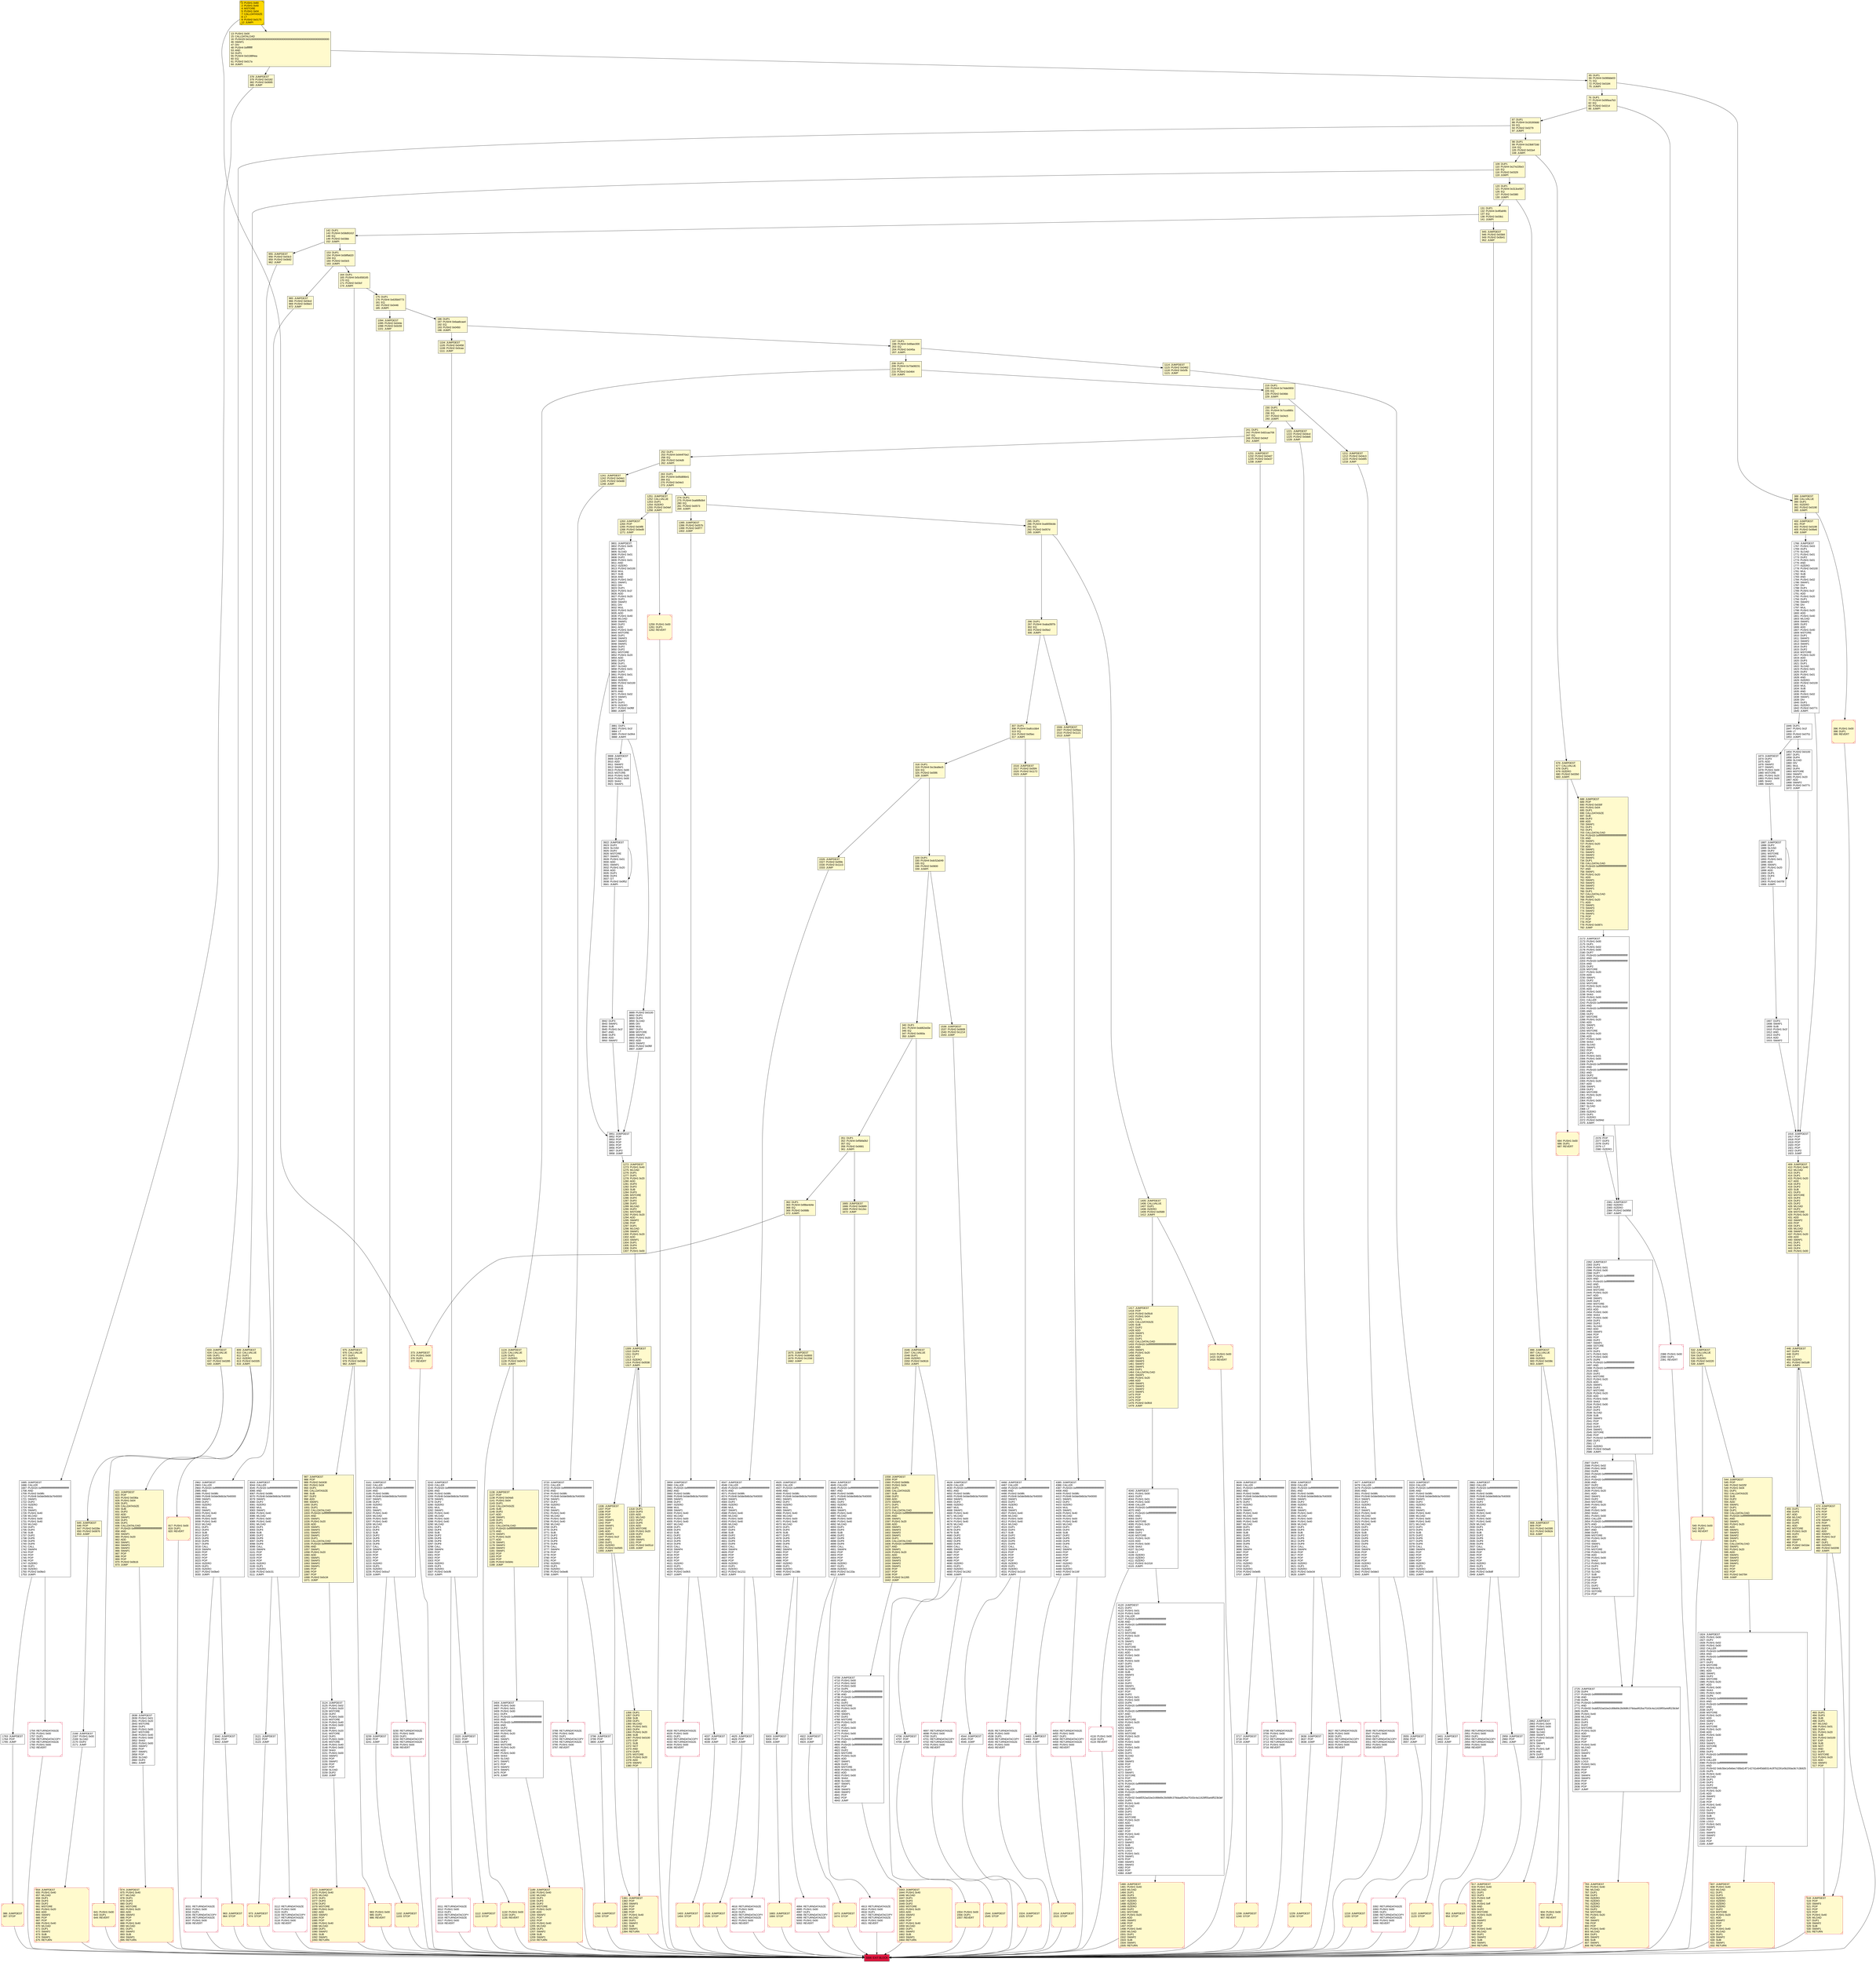 digraph G {
bgcolor=transparent rankdir=UD;
node [shape=box style=filled color=black fillcolor=white fontname=arial fontcolor=black];
2725 [label="2725: JUMPDEST\l2726: DUP4\l2727: PUSH20 0xffffffffffffffffffffffffffffffffffffffff\l2748: AND\l2749: DUP6\l2750: PUSH20 0xffffffffffffffffffffffffffffffffffffffff\l2771: AND\l2772: PUSH32 0xddf252ad1be2c89b69c2b068fc378daa952ba7f163c4a11628f55a4df523b3ef\l2805: DUP6\l2806: PUSH1 0x40\l2808: MLOAD\l2809: DUP1\l2810: DUP3\l2811: DUP2\l2812: MSTORE\l2813: PUSH1 0x20\l2815: ADD\l2816: SWAP2\l2817: POP\l2818: POP\l2819: PUSH1 0x40\l2821: MLOAD\l2822: DUP1\l2823: SWAP2\l2824: SUB\l2825: SWAP1\l2826: LOG3\l2827: PUSH1 0x01\l2829: SWAP2\l2830: POP\l2831: POP\l2832: SWAP4\l2833: SWAP3\l2834: POP\l2835: POP\l2836: POP\l2837: JUMP\l" ];
1318 [label="1318: DUP1\l1319: DUP3\l1320: ADD\l1321: MLOAD\l1322: DUP2\l1323: DUP5\l1324: ADD\l1325: MSTORE\l1326: PUSH1 0x20\l1328: DUP2\l1329: ADD\l1330: SWAP1\l1331: POP\l1332: PUSH2 0x051d\l1335: JUMP\l" fillcolor=lemonchiffon ];
975 [label="975: JUMPDEST\l976: CALLVALUE\l977: DUP1\l978: ISZERO\l979: PUSH2 0x03db\l982: JUMPI\l" fillcolor=lemonchiffon ];
3720 [label="3720: JUMPDEST\l3721: CALLER\l3722: PUSH20 0xffffffffffffffffffffffffffffffffffffffff\l3743: AND\l3744: PUSH2 0x08fc\l3747: PUSH8 0x0de0b6b3a7640000\l3756: SWAP1\l3757: DUP2\l3758: ISZERO\l3759: MUL\l3760: SWAP1\l3761: PUSH1 0x40\l3763: MLOAD\l3764: PUSH1 0x00\l3766: PUSH1 0x40\l3768: MLOAD\l3769: DUP1\l3770: DUP4\l3771: SUB\l3772: DUP2\l3773: DUP6\l3774: DUP9\l3775: DUP9\l3776: CALL\l3777: SWAP4\l3778: POP\l3779: POP\l3780: POP\l3781: POP\l3782: ISZERO\l3783: DUP1\l3784: ISZERO\l3785: PUSH2 0x0ed6\l3788: JUMPI\l" ];
76 [label="76: DUP1\l77: PUSH4 0x095ea7b3\l82: EQ\l83: PUSH2 0x0214\l86: JUMPI\l" fillcolor=lemonchiffon ];
2381 [label="2381: JUMPDEST\l2382: ISZERO\l2383: ISZERO\l2384: PUSH2 0x0958\l2387: JUMPI\l" ];
1846 [label="1846: DUP1\l1847: PUSH1 0x1f\l1849: LT\l1850: PUSH2 0x0751\l1853: JUMPI\l" ];
4616 [label="4616: RETURNDATASIZE\l4617: PUSH1 0x00\l4619: DUP1\l4620: RETURNDATACOPY\l4621: RETURNDATASIZE\l4622: PUSH1 0x00\l4624: REVERT\l" shape=Msquare color=crimson ];
1251 [label="1251: JUMPDEST\l1252: CALLVALUE\l1253: DUP1\l1254: ISZERO\l1255: PUSH2 0x04ef\l1258: JUMPI\l" fillcolor=lemonchiffon ];
386 [label="386: JUMPDEST\l387: STOP\l" fillcolor=lemonchiffon shape=Msquare color=crimson ];
3889 [label="3889: PUSH2 0x0100\l3892: DUP1\l3893: DUP4\l3894: SLOAD\l3895: DIV\l3896: MUL\l3897: DUP4\l3898: MSTORE\l3899: SWAP2\l3900: PUSH1 0x20\l3902: ADD\l3903: SWAP2\l3904: PUSH2 0x0f6f\l3907: JUMP\l" ];
4922 [label="4922: JUMPDEST\l4923: POP\l4924: JUMP\l" ];
3161 [label="3161: JUMPDEST\l3162: CALLER\l3163: PUSH20 0xffffffffffffffffffffffffffffffffffffffff\l3184: AND\l3185: PUSH2 0x08fc\l3188: PUSH8 0x0de0b6b3a7640000\l3197: SWAP1\l3198: DUP2\l3199: ISZERO\l3200: MUL\l3201: SWAP1\l3202: PUSH1 0x40\l3204: MLOAD\l3205: PUSH1 0x00\l3207: PUSH1 0x40\l3209: MLOAD\l3210: DUP1\l3211: DUP4\l3212: SUB\l3213: DUP2\l3214: DUP6\l3215: DUP9\l3216: DUP9\l3217: CALL\l3218: SWAP4\l3219: POP\l3220: POP\l3221: POP\l3222: POP\l3223: ISZERO\l3224: DUP1\l3225: ISZERO\l3226: PUSH2 0x0ca7\l3229: JUMPI\l" ];
917 [label="917: JUMPDEST\l918: PUSH1 0x40\l920: MLOAD\l921: DUP1\l922: DUP3\l923: PUSH1 0xff\l925: AND\l926: PUSH1 0xff\l928: AND\l929: DUP2\l930: MSTORE\l931: PUSH1 0x20\l933: ADD\l934: SWAP2\l935: POP\l936: POP\l937: PUSH1 0x40\l939: MLOAD\l940: DUP1\l941: SWAP2\l942: SUB\l943: SWAP1\l944: RETURN\l" fillcolor=lemonchiffon shape=Msquare color=crimson ];
285 [label="285: DUP1\l286: PUSH4 0xa9059cbb\l291: EQ\l292: PUSH2 0x057d\l295: JUMPI\l" fillcolor=lemonchiffon ];
1413 [label="1413: PUSH1 0x00\l1415: DUP1\l1416: REVERT\l" fillcolor=lemonchiffon shape=Msquare color=crimson ];
904 [label="904: PUSH1 0x00\l906: DUP1\l907: REVERT\l" fillcolor=lemonchiffon shape=Msquare color=crimson ];
1665 [label="1665: JUMPDEST\l1666: PUSH2 0x0689\l1669: PUSH2 0x12ec\l1672: JUMP\l" fillcolor=lemonchiffon ];
396 [label="396: PUSH1 0x00\l398: DUP1\l399: REVERT\l" fillcolor=lemonchiffon shape=Msquare color=crimson ];
953 [label="953: JUMPDEST\l954: STOP\l" fillcolor=lemonchiffon shape=Msquare color=crimson ];
1685 [label="1685: JUMPDEST\l1686: CALLER\l1687: PUSH20 0xffffffffffffffffffffffffffffffffffffffff\l1708: AND\l1709: PUSH2 0x08fc\l1712: PUSH8 0x0de0b6b3a7640000\l1721: SWAP1\l1722: DUP2\l1723: ISZERO\l1724: MUL\l1725: SWAP1\l1726: PUSH1 0x40\l1728: MLOAD\l1729: PUSH1 0x00\l1731: PUSH1 0x40\l1733: MLOAD\l1734: DUP1\l1735: DUP4\l1736: SUB\l1737: DUP2\l1738: DUP6\l1739: DUP9\l1740: DUP9\l1741: CALL\l1742: SWAP4\l1743: POP\l1744: POP\l1745: POP\l1746: POP\l1747: ISZERO\l1748: DUP1\l1749: ISZERO\l1750: PUSH2 0x06e3\l1753: JUMPI\l" ];
3627 [label="3627: RETURNDATASIZE\l3628: PUSH1 0x00\l3630: DUP1\l3631: RETURNDATACOPY\l3632: RETURNDATASIZE\l3633: PUSH1 0x00\l3635: REVERT\l" shape=Msquare color=crimson ];
142 [label="142: DUP1\l143: PUSH4 0x58d9161f\l148: EQ\l149: PUSH2 0x03bb\l152: JUMPI\l" fillcolor=lemonchiffon ];
783 [label="783: JUMPDEST\l784: PUSH1 0x40\l786: MLOAD\l787: DUP1\l788: DUP3\l789: ISZERO\l790: ISZERO\l791: ISZERO\l792: ISZERO\l793: DUP2\l794: MSTORE\l795: PUSH1 0x20\l797: ADD\l798: SWAP2\l799: POP\l800: POP\l801: PUSH1 0x40\l803: MLOAD\l804: DUP1\l805: SWAP2\l806: SUB\l807: SWAP1\l808: RETURN\l" fillcolor=lemonchiffon shape=Msquare color=crimson ];
3112 [label="3112: RETURNDATASIZE\l3113: PUSH1 0x00\l3115: DUP1\l3116: RETURNDATACOPY\l3117: RETURNDATASIZE\l3118: PUSH1 0x00\l3120: REVERT\l" shape=Msquare color=crimson ];
274 [label="274: DUP1\l275: PUSH4 0xa66fb0b4\l280: EQ\l281: PUSH2 0x0573\l284: JUMPI\l" fillcolor=lemonchiffon ];
4040 [label="4040: JUMPDEST\l4041: PUSH1 0x00\l4043: DUP2\l4044: PUSH1 0x01\l4046: PUSH1 0x00\l4048: CALLER\l4049: PUSH20 0xffffffffffffffffffffffffffffffffffffffff\l4070: AND\l4071: PUSH20 0xffffffffffffffffffffffffffffffffffffffff\l4092: AND\l4093: DUP2\l4094: MSTORE\l4095: PUSH1 0x20\l4097: ADD\l4098: SWAP1\l4099: DUP2\l4100: MSTORE\l4101: PUSH1 0x20\l4103: ADD\l4104: PUSH1 0x00\l4106: SHA3\l4107: SLOAD\l4108: LT\l4109: ISZERO\l4110: ISZERO\l4111: ISZERO\l4112: PUSH2 0x1018\l4115: JUMPI\l" ];
1136 [label="1136: JUMPDEST\l1137: POP\l1138: PUSH2 0x04a5\l1141: PUSH1 0x04\l1143: DUP1\l1144: CALLDATASIZE\l1145: SUB\l1146: DUP2\l1147: ADD\l1148: SWAP1\l1149: DUP1\l1150: DUP1\l1151: CALLDATALOAD\l1152: PUSH20 0xffffffffffffffffffffffffffffffffffffffff\l1173: AND\l1174: SWAP1\l1175: PUSH1 0x20\l1177: ADD\l1178: SWAP1\l1179: SWAP3\l1180: SWAP2\l1181: SWAP1\l1182: POP\l1183: POP\l1184: POP\l1185: PUSH2 0x0d4c\l1188: JUMP\l" fillcolor=lemonchiffon ];
4697 [label="4697: RETURNDATASIZE\l4698: PUSH1 0x00\l4700: DUP1\l4701: RETURNDATACOPY\l4702: RETURNDATASIZE\l4703: PUSH1 0x00\l4705: REVERT\l" shape=Msquare color=crimson ];
131 [label="131: DUP1\l132: PUSH4 0x4f0af4fc\l137: EQ\l138: PUSH2 0x03b1\l141: JUMPI\l" fillcolor=lemonchiffon ];
1356 [label="1356: DUP1\l1357: DUP3\l1358: SUB\l1359: DUP1\l1360: MLOAD\l1361: PUSH1 0x01\l1363: DUP4\l1364: PUSH1 0x20\l1366: SUB\l1367: PUSH2 0x0100\l1370: EXP\l1371: SUB\l1372: NOT\l1373: AND\l1374: DUP2\l1375: MSTORE\l1376: PUSH1 0x20\l1378: ADD\l1379: SWAP2\l1380: POP\l" fillcolor=lemonchiffon ];
1272 [label="1272: JUMPDEST\l1273: PUSH1 0x40\l1275: MLOAD\l1276: DUP1\l1277: DUP1\l1278: PUSH1 0x20\l1280: ADD\l1281: DUP3\l1282: DUP2\l1283: SUB\l1284: DUP3\l1285: MSTORE\l1286: DUP4\l1287: DUP2\l1288: DUP2\l1289: MLOAD\l1290: DUP2\l1291: MSTORE\l1292: PUSH1 0x20\l1294: ADD\l1295: SWAP2\l1296: POP\l1297: DUP1\l1298: MLOAD\l1299: SWAP1\l1300: PUSH1 0x20\l1302: ADD\l1303: SWAP1\l1304: DUP1\l1305: DUP4\l1306: DUP4\l1307: PUSH1 0x00\l" fillcolor=lemonchiffon ];
4463 [label="4463: JUMPDEST\l4464: POP\l4465: JUMP\l" ];
1873 [label="1873: JUMPDEST\l1874: DUP3\l1875: ADD\l1876: SWAP2\l1877: SWAP1\l1878: PUSH1 0x00\l1880: MSTORE\l1881: PUSH1 0x20\l1883: PUSH1 0x00\l1885: SHA3\l1886: SWAP1\l" ];
4466 [label="4466: JUMPDEST\l4467: CALLER\l4468: PUSH20 0xffffffffffffffffffffffffffffffffffffffff\l4489: AND\l4490: PUSH2 0x08fc\l4493: PUSH8 0x0de0b6b3a7640000\l4502: SWAP1\l4503: DUP2\l4504: ISZERO\l4505: MUL\l4506: SWAP1\l4507: PUSH1 0x40\l4509: MLOAD\l4510: PUSH1 0x00\l4512: PUSH1 0x40\l4514: MLOAD\l4515: DUP1\l4516: DUP4\l4517: SUB\l4518: DUP2\l4519: DUP6\l4520: DUP9\l4521: DUP9\l4522: CALL\l4523: SWAP4\l4524: POP\l4525: POP\l4526: POP\l4527: POP\l4528: ISZERO\l4529: DUP1\l4530: ISZERO\l4531: PUSH2 0x11c0\l4534: JUMPI\l" ];
1675 [label="1675: JUMPDEST\l1676: PUSH2 0x0693\l1679: PUSH2 0x133d\l1682: JUMP\l" fillcolor=lemonchiffon ];
3323 [label="3323: JUMPDEST\l3324: CALLER\l3325: PUSH20 0xffffffffffffffffffffffffffffffffffffffff\l3346: AND\l3347: PUSH2 0x08fc\l3350: PUSH8 0x0de0b6b3a7640000\l3359: SWAP1\l3360: DUP2\l3361: ISZERO\l3362: MUL\l3363: SWAP1\l3364: PUSH1 0x40\l3366: MLOAD\l3367: PUSH1 0x00\l3369: PUSH1 0x40\l3371: MLOAD\l3372: DUP1\l3373: DUP4\l3374: SUB\l3375: DUP2\l3376: DUP6\l3377: DUP9\l3378: DUP9\l3379: CALL\l3380: SWAP4\l3381: POP\l3382: POP\l3383: POP\l3384: POP\l3385: ISZERO\l3386: DUP1\l3387: ISZERO\l3388: PUSH2 0x0d49\l3391: JUMPI\l" ];
963 [label="963: JUMPDEST\l964: STOP\l" fillcolor=lemonchiffon shape=Msquare color=crimson ];
1766 [label="1766: JUMPDEST\l1767: PUSH1 0x03\l1769: DUP1\l1770: SLOAD\l1771: PUSH1 0x01\l1773: DUP2\l1774: PUSH1 0x01\l1776: AND\l1777: ISZERO\l1778: PUSH2 0x0100\l1781: MUL\l1782: SUB\l1783: AND\l1784: PUSH1 0x02\l1786: SWAP1\l1787: DIV\l1788: DUP1\l1789: PUSH1 0x1f\l1791: ADD\l1792: PUSH1 0x20\l1794: DUP1\l1795: SWAP2\l1796: DIV\l1797: MUL\l1798: PUSH1 0x20\l1800: ADD\l1801: PUSH1 0x40\l1803: MLOAD\l1804: SWAP1\l1805: DUP2\l1806: ADD\l1807: PUSH1 0x40\l1809: MSTORE\l1810: DUP1\l1811: SWAP3\l1812: SWAP2\l1813: SWAP1\l1814: DUP2\l1815: DUP2\l1816: MSTORE\l1817: PUSH1 0x20\l1819: ADD\l1820: DUP3\l1821: DUP1\l1822: SLOAD\l1823: PUSH1 0x01\l1825: DUP2\l1826: PUSH1 0x01\l1828: AND\l1829: ISZERO\l1830: PUSH2 0x0100\l1833: MUL\l1834: SUB\l1835: AND\l1836: PUSH1 0x02\l1838: SWAP1\l1839: DIV\l1840: DUP1\l1841: ISZERO\l1842: PUSH2 0x077c\l1845: JUMPI\l" ];
973 [label="973: JUMPDEST\l974: STOP\l" fillcolor=lemonchiffon shape=Msquare color=crimson ];
329 [label="329: DUP1\l330: PUSH4 0xdc52a049\l335: EQ\l336: PUSH2 0x0600\l339: JUMPI\l" fillcolor=lemonchiffon ];
3908 [label="3908: JUMPDEST\l3909: DUP3\l3910: ADD\l3911: SWAP2\l3912: SWAP1\l3913: PUSH1 0x00\l3915: MSTORE\l3916: PUSH1 0x20\l3918: PUSH1 0x00\l3920: SHA3\l3921: SWAP1\l" ];
1309 [label="1309: JUMPDEST\l1310: DUP4\l1311: DUP2\l1312: LT\l1313: ISZERO\l1314: PUSH2 0x0538\l1317: JUMPI\l" fillcolor=lemonchiffon ];
1524 [label="1524: JUMPDEST\l1525: STOP\l" fillcolor=lemonchiffon shape=Msquare color=crimson ];
120 [label="120: DUP1\l121: PUSH4 0x313ce567\l126: EQ\l127: PUSH2 0x0380\l130: JUMPI\l" fillcolor=lemonchiffon ];
1546 [label="1546: JUMPDEST\l1547: CALLVALUE\l1548: DUP1\l1549: ISZERO\l1550: PUSH2 0x0616\l1553: JUMPI\l" fillcolor=lemonchiffon ];
3708 [label="3708: RETURNDATASIZE\l3709: PUSH1 0x00\l3711: DUP1\l3712: RETURNDATACOPY\l3713: RETURNDATASIZE\l3714: PUSH1 0x00\l3716: REVERT\l" shape=Msquare color=crimson ];
4120 [label="4120: JUMPDEST\l4121: DUP2\l4122: PUSH1 0x01\l4124: PUSH1 0x00\l4126: CALLER\l4127: PUSH20 0xffffffffffffffffffffffffffffffffffffffff\l4148: AND\l4149: PUSH20 0xffffffffffffffffffffffffffffffffffffffff\l4170: AND\l4171: DUP2\l4172: MSTORE\l4173: PUSH1 0x20\l4175: ADD\l4176: SWAP1\l4177: DUP2\l4178: MSTORE\l4179: PUSH1 0x20\l4181: ADD\l4182: PUSH1 0x00\l4184: SHA3\l4185: PUSH1 0x00\l4187: DUP3\l4188: DUP3\l4189: SLOAD\l4190: SUB\l4191: SWAP3\l4192: POP\l4193: POP\l4194: DUP2\l4195: SWAP1\l4196: SSTORE\l4197: POP\l4198: DUP2\l4199: PUSH1 0x01\l4201: PUSH1 0x00\l4203: DUP6\l4204: PUSH20 0xffffffffffffffffffffffffffffffffffffffff\l4225: AND\l4226: PUSH20 0xffffffffffffffffffffffffffffffffffffffff\l4247: AND\l4248: DUP2\l4249: MSTORE\l4250: PUSH1 0x20\l4252: ADD\l4253: SWAP1\l4254: DUP2\l4255: MSTORE\l4256: PUSH1 0x20\l4258: ADD\l4259: PUSH1 0x00\l4261: SHA3\l4262: PUSH1 0x00\l4264: DUP3\l4265: DUP3\l4266: SLOAD\l4267: ADD\l4268: SWAP3\l4269: POP\l4270: POP\l4271: DUP2\l4272: SWAP1\l4273: SSTORE\l4274: POP\l4275: DUP3\l4276: PUSH20 0xffffffffffffffffffffffffffffffffffffffff\l4297: AND\l4298: CALLER\l4299: PUSH20 0xffffffffffffffffffffffffffffffffffffffff\l4320: AND\l4321: PUSH32 0xddf252ad1be2c89b69c2b068fc378daa952ba7f163c4a11628f55a4df523b3ef\l4354: DUP5\l4355: PUSH1 0x40\l4357: MLOAD\l4358: DUP1\l4359: DUP3\l4360: DUP2\l4361: MSTORE\l4362: PUSH1 0x20\l4364: ADD\l4365: SWAP2\l4366: POP\l4367: POP\l4368: PUSH1 0x40\l4370: MLOAD\l4371: DUP1\l4372: SWAP2\l4373: SUB\l4374: SWAP1\l4375: LOG3\l4376: PUSH1 0x01\l4378: SWAP1\l4379: POP\l4380: SWAP3\l4381: SWAP2\l4382: POP\l4383: POP\l4384: JUMP\l" ];
1534 [label="1534: JUMPDEST\l1535: STOP\l" fillcolor=lemonchiffon shape=Msquare color=crimson ];
3401 [label="3401: JUMPDEST\l3402: POP\l3403: JUMP\l" ];
2172 [label="2172: JUMPDEST\l2173: PUSH1 0x00\l2175: DUP1\l2176: PUSH1 0x02\l2178: PUSH1 0x00\l2180: DUP7\l2181: PUSH20 0xffffffffffffffffffffffffffffffffffffffff\l2202: AND\l2203: PUSH20 0xffffffffffffffffffffffffffffffffffffffff\l2224: AND\l2225: DUP2\l2226: MSTORE\l2227: PUSH1 0x20\l2229: ADD\l2230: SWAP1\l2231: DUP2\l2232: MSTORE\l2233: PUSH1 0x20\l2235: ADD\l2236: PUSH1 0x00\l2238: SHA3\l2239: PUSH1 0x00\l2241: CALLER\l2242: PUSH20 0xffffffffffffffffffffffffffffffffffffffff\l2263: AND\l2264: PUSH20 0xffffffffffffffffffffffffffffffffffffffff\l2285: AND\l2286: DUP2\l2287: MSTORE\l2288: PUSH1 0x20\l2290: ADD\l2291: SWAP1\l2292: DUP2\l2293: MSTORE\l2294: PUSH1 0x20\l2296: ADD\l2297: PUSH1 0x00\l2299: SHA3\l2300: SLOAD\l2301: SWAP1\l2302: POP\l2303: DUP3\l2304: PUSH1 0x01\l2306: PUSH1 0x00\l2308: DUP8\l2309: PUSH20 0xffffffffffffffffffffffffffffffffffffffff\l2330: AND\l2331: PUSH20 0xffffffffffffffffffffffffffffffffffffffff\l2352: AND\l2353: DUP2\l2354: MSTORE\l2355: PUSH1 0x20\l2357: ADD\l2358: SWAP1\l2359: DUP2\l2360: MSTORE\l2361: PUSH1 0x20\l2363: ADD\l2364: PUSH1 0x00\l2366: SHA3\l2367: SLOAD\l2368: LT\l2369: ISZERO\l2370: DUP1\l2371: ISZERO\l2372: PUSH2 0x094d\l2375: JUMPI\l" ];
983 [label="983: PUSH1 0x00\l985: DUP1\l986: REVERT\l" fillcolor=lemonchiffon shape=Msquare color=crimson ];
1514 [label="1514: JUMPDEST\l1515: STOP\l" fillcolor=lemonchiffon shape=Msquare color=crimson ];
3230 [label="3230: RETURNDATASIZE\l3231: PUSH1 0x00\l3233: DUP1\l3234: RETURNDATACOPY\l3235: RETURNDATASIZE\l3236: PUSH1 0x00\l3238: REVERT\l" shape=Msquare color=crimson ];
65 [label="65: DUP1\l66: PUSH4 0x06fdde03\l71: EQ\l72: PUSH2 0x0184\l75: JUMPI\l" fillcolor=lemonchiffon ];
817 [label="817: PUSH1 0x00\l819: DUP1\l820: REVERT\l" fillcolor=lemonchiffon shape=Msquare color=crimson ];
1104 [label="1104: JUMPDEST\l1105: PUSH2 0x0458\l1108: PUSH2 0x0caa\l1111: JUMP\l" fillcolor=lemonchiffon ];
241 [label="241: DUP1\l242: PUSH4 0x82caa706\l247: EQ\l248: PUSH2 0x04cf\l251: JUMPI\l" fillcolor=lemonchiffon ];
945 [label="945: JUMPDEST\l946: PUSH2 0x03b9\l949: PUSH2 0x0b41\l952: JUMP\l" fillcolor=lemonchiffon ];
3043 [label="3043: JUMPDEST\l3044: CALLER\l3045: PUSH20 0xffffffffffffffffffffffffffffffffffffffff\l3066: AND\l3067: PUSH2 0x08fc\l3070: PUSH8 0x0de0b6b3a7640000\l3079: SWAP1\l3080: DUP2\l3081: ISZERO\l3082: MUL\l3083: SWAP1\l3084: PUSH1 0x40\l3086: MLOAD\l3087: PUSH1 0x00\l3089: PUSH1 0x40\l3091: MLOAD\l3092: DUP1\l3093: DUP4\l3094: SUB\l3095: DUP2\l3096: DUP6\l3097: DUP9\l3098: DUP9\l3099: CALL\l3100: SWAP4\l3101: POP\l3102: POP\l3103: POP\l3104: POP\l3105: ISZERO\l3106: DUP1\l3107: ISZERO\l3108: PUSH2 0x0c31\l3111: JUMPI\l" ];
2959 [label="2959: JUMPDEST\l2960: POP\l2961: JUMP\l" ];
3404 [label="3404: JUMPDEST\l3405: PUSH1 0x00\l3407: PUSH1 0x01\l3409: PUSH1 0x00\l3411: DUP4\l3412: PUSH20 0xffffffffffffffffffffffffffffffffffffffff\l3433: AND\l3434: PUSH20 0xffffffffffffffffffffffffffffffffffffffff\l3455: AND\l3456: DUP2\l3457: MSTORE\l3458: PUSH1 0x20\l3460: ADD\l3461: SWAP1\l3462: DUP2\l3463: MSTORE\l3464: PUSH1 0x20\l3466: ADD\l3467: PUSH1 0x00\l3469: SHA3\l3470: SLOAD\l3471: SWAP1\l3472: POP\l3473: SWAP2\l3474: SWAP1\l3475: POP\l3476: JUMP\l" ];
5003 [label="5003: JUMPDEST\l5004: POP\l5005: JUMP\l" ];
3639 [label="3639: JUMPDEST\l3640: CALLER\l3641: PUSH20 0xffffffffffffffffffffffffffffffffffffffff\l3662: AND\l3663: PUSH2 0x08fc\l3666: PUSH8 0x0de0b6b3a7640000\l3675: SWAP1\l3676: DUP2\l3677: ISZERO\l3678: MUL\l3679: SWAP1\l3680: PUSH1 0x40\l3682: MLOAD\l3683: PUSH1 0x00\l3685: PUSH1 0x40\l3687: MLOAD\l3688: DUP1\l3689: DUP4\l3690: SUB\l3691: DUP2\l3692: DUP6\l3693: DUP9\l3694: DUP9\l3695: CALL\l3696: SWAP4\l3697: POP\l3698: POP\l3699: POP\l3700: POP\l3701: ISZERO\l3702: DUP1\l3703: ISZERO\l3704: PUSH2 0x0e85\l3707: JUMPI\l" ];
955 [label="955: JUMPDEST\l956: PUSH2 0x03c3\l959: PUSH2 0x0b92\l962: JUMP\l" fillcolor=lemonchiffon ];
186 [label="186: DUP1\l187: PUSH4 0x6aa6caa4\l192: EQ\l193: PUSH2 0x0450\l196: JUMPI\l" fillcolor=lemonchiffon ];
197 [label="197: DUP1\l198: PUSH4 0x6faec000\l203: EQ\l204: PUSH2 0x045a\l207: JUMPI\l" fillcolor=lemonchiffon ];
4844 [label="4844: JUMPDEST\l4845: CALLER\l4846: PUSH20 0xffffffffffffffffffffffffffffffffffffffff\l4867: AND\l4868: PUSH2 0x08fc\l4871: PUSH8 0x0de0b6b3a7640000\l4880: SWAP1\l4881: DUP2\l4882: ISZERO\l4883: MUL\l4884: SWAP1\l4885: PUSH1 0x40\l4887: MLOAD\l4888: PUSH1 0x00\l4890: PUSH1 0x40\l4892: MLOAD\l4893: DUP1\l4894: DUP4\l4895: SUB\l4896: DUP2\l4897: DUP6\l4898: DUP9\l4899: DUP9\l4900: CALL\l4901: SWAP4\l4902: POP\l4903: POP\l4904: POP\l4905: POP\l4906: ISZERO\l4907: DUP1\l4908: ISZERO\l4909: PUSH2 0x133a\l4912: JUMPI\l" ];
2881 [label="2881: JUMPDEST\l2882: CALLER\l2883: PUSH20 0xffffffffffffffffffffffffffffffffffffffff\l2904: AND\l2905: PUSH2 0x08fc\l2908: PUSH8 0x0de0b6b3a7640000\l2917: SWAP1\l2918: DUP2\l2919: ISZERO\l2920: MUL\l2921: SWAP1\l2922: PUSH1 0x40\l2924: MLOAD\l2925: PUSH1 0x00\l2927: PUSH1 0x40\l2929: MLOAD\l2930: DUP1\l2931: DUP4\l2932: SUB\l2933: DUP2\l2934: DUP6\l2935: DUP9\l2936: DUP9\l2937: CALL\l2938: SWAP4\l2939: POP\l2940: POP\l2941: POP\l2942: POP\l2943: ISZERO\l2944: DUP1\l2945: ISZERO\l2946: PUSH2 0x0b8f\l2949: JUMPI\l" ];
1754 [label="1754: RETURNDATASIZE\l1755: PUSH1 0x00\l1757: DUP1\l1758: RETURNDATACOPY\l1759: RETURNDATASIZE\l1760: PUSH1 0x00\l1762: REVERT\l" shape=Msquare color=crimson ];
351 [label="351: DUP1\l352: PUSH4 0xf5bfa0b2\l357: EQ\l358: PUSH2 0x0681\l361: JUMPI\l" fillcolor=lemonchiffon ];
1516 [label="1516: JUMPDEST\l1517: PUSH2 0x05f4\l1520: PUSH2 0x1172\l1523: JUMP\l" fillcolor=lemonchiffon ];
3555 [label="3555: JUMPDEST\l3556: POP\l3557: JUMP\l" ];
1124 [label="1124: JUMPDEST\l1125: CALLVALUE\l1126: DUP1\l1127: ISZERO\l1128: PUSH2 0x0470\l1131: JUMPI\l" fillcolor=lemonchiffon ];
3040 [label="3040: JUMPDEST\l3041: POP\l3042: JUMP\l" ];
1526 [label="1526: JUMPDEST\l1527: PUSH2 0x05fe\l1530: PUSH2 0x11c3\l1533: JUMP\l" fillcolor=lemonchiffon ];
896 [label="896: JUMPDEST\l897: CALLVALUE\l898: DUP1\l899: ISZERO\l900: PUSH2 0x038c\l903: JUMPI\l" fillcolor=lemonchiffon ];
4925 [label="4925: JUMPDEST\l4926: CALLER\l4927: PUSH20 0xffffffffffffffffffffffffffffffffffffffff\l4948: AND\l4949: PUSH2 0x08fc\l4952: PUSH8 0x0de0b6b3a7640000\l4961: SWAP1\l4962: DUP2\l4963: ISZERO\l4964: MUL\l4965: SWAP1\l4966: PUSH1 0x40\l4968: MLOAD\l4969: PUSH1 0x00\l4971: PUSH1 0x40\l4973: MLOAD\l4974: DUP1\l4975: DUP4\l4976: SUB\l4977: DUP2\l4978: DUP6\l4979: DUP9\l4980: DUP9\l4981: CALL\l4982: SWAP4\l4983: POP\l4984: POP\l4985: POP\l4986: POP\l4987: ISZERO\l4988: DUP1\l4989: ISZERO\l4990: PUSH2 0x138b\l4993: JUMPI\l" ];
633 [label="633: JUMPDEST\l634: CALLVALUE\l635: DUP1\l636: ISZERO\l637: PUSH2 0x0285\l640: JUMPI\l" fillcolor=lemonchiffon ];
3789 [label="3789: RETURNDATASIZE\l3790: PUSH1 0x00\l3792: DUP1\l3793: RETURNDATACOPY\l3794: RETURNDATASIZE\l3795: PUSH1 0x00\l3797: REVERT\l" shape=Msquare color=crimson ];
1395 [label="1395: JUMPDEST\l1396: PUSH2 0x057b\l1399: PUSH2 0x0f77\l1402: JUMP\l" fillcolor=lemonchiffon ];
874 [label="874: JUMPDEST\l875: PUSH1 0x40\l877: MLOAD\l878: DUP1\l879: DUP3\l880: DUP2\l881: MSTORE\l882: PUSH1 0x20\l884: ADD\l885: SWAP2\l886: POP\l887: POP\l888: PUSH1 0x40\l890: MLOAD\l891: DUP1\l892: SWAP2\l893: SUB\l894: SWAP1\l895: RETURN\l" fillcolor=lemonchiffon shape=Msquare color=crimson ];
109 [label="109: DUP1\l110: PUSH4 0x27e235e3\l115: EQ\l116: PUSH2 0x0329\l119: JUMPI\l" fillcolor=lemonchiffon ];
4037 [label="4037: JUMPDEST\l4038: POP\l4039: JUMP\l" ];
493 [label="493: DUP1\l494: DUP3\l495: SUB\l496: DUP1\l497: MLOAD\l498: PUSH1 0x01\l500: DUP4\l501: PUSH1 0x20\l503: SUB\l504: PUSH2 0x0100\l507: EXP\l508: SUB\l509: NOT\l510: AND\l511: DUP2\l512: MSTORE\l513: PUSH1 0x20\l515: ADD\l516: SWAP2\l517: POP\l" fillcolor=lemonchiffon ];
4544 [label="4544: JUMPDEST\l4545: POP\l4546: JUMP\l" ];
1403 [label="1403: JUMPDEST\l1404: STOP\l" fillcolor=lemonchiffon shape=Msquare color=crimson ];
473 [label="473: JUMPDEST\l474: POP\l475: POP\l476: POP\l477: POP\l478: SWAP1\l479: POP\l480: SWAP1\l481: DUP2\l482: ADD\l483: SWAP1\l484: PUSH1 0x1f\l486: AND\l487: DUP1\l488: ISZERO\l489: PUSH2 0x0206\l492: JUMPI\l" fillcolor=lemonchiffon ];
965 [label="965: JUMPDEST\l966: PUSH2 0x03cd\l969: PUSH2 0x0be3\l972: JUMP\l" fillcolor=lemonchiffon ];
1480 [label="1480: JUMPDEST\l1481: PUSH1 0x40\l1483: MLOAD\l1484: DUP1\l1485: DUP3\l1486: ISZERO\l1487: ISZERO\l1488: ISZERO\l1489: ISZERO\l1490: DUP2\l1491: MSTORE\l1492: PUSH1 0x20\l1494: ADD\l1495: SWAP2\l1496: POP\l1497: POP\l1498: PUSH1 0x40\l1500: MLOAD\l1501: DUP1\l1502: SWAP2\l1503: SUB\l1504: SWAP1\l1505: RETURN\l" fillcolor=lemonchiffon shape=Msquare color=crimson ];
3311 [label="3311: RETURNDATASIZE\l3312: PUSH1 0x00\l3314: DUP1\l3315: RETURNDATACOPY\l3316: RETURNDATASIZE\l3317: PUSH1 0x00\l3319: REVERT\l" shape=Msquare color=crimson ];
2388 [label="2388: PUSH1 0x00\l2390: DUP1\l2391: REVERT\l" shape=Msquare color=crimson ];
3124 [label="3124: JUMPDEST\l3125: PUSH1 0x02\l3127: PUSH1 0x20\l3129: MSTORE\l3130: DUP2\l3131: PUSH1 0x00\l3133: MSTORE\l3134: PUSH1 0x40\l3136: PUSH1 0x00\l3138: SHA3\l3139: PUSH1 0x20\l3141: MSTORE\l3142: DUP1\l3143: PUSH1 0x00\l3145: MSTORE\l3146: PUSH1 0x40\l3148: PUSH1 0x00\l3150: SHA3\l3151: PUSH1 0x00\l3153: SWAP2\l3154: POP\l3155: SWAP2\l3156: POP\l3157: POP\l3158: SLOAD\l3159: DUP2\l3160: JUMP\l" ];
1381 [label="1381: JUMPDEST\l1382: POP\l1383: SWAP3\l1384: POP\l1385: POP\l1386: POP\l1387: PUSH1 0x40\l1389: MLOAD\l1390: DUP1\l1391: SWAP2\l1392: SUB\l1393: SWAP1\l1394: RETURN\l" fillcolor=lemonchiffon shape=Msquare color=crimson ];
3558 [label="3558: JUMPDEST\l3559: CALLER\l3560: PUSH20 0xffffffffffffffffffffffffffffffffffffffff\l3581: AND\l3582: PUSH2 0x08fc\l3585: PUSH8 0x0de0b6b3a7640000\l3594: SWAP1\l3595: DUP2\l3596: ISZERO\l3597: MUL\l3598: SWAP1\l3599: PUSH1 0x40\l3601: MLOAD\l3602: PUSH1 0x00\l3604: PUSH1 0x40\l3606: MLOAD\l3607: DUP1\l3608: DUP4\l3609: SUB\l3610: DUP2\l3611: DUP6\l3612: DUP9\l3613: DUP9\l3614: CALL\l3615: SWAP4\l3616: POP\l3617: POP\l3618: POP\l3619: POP\l3620: ISZERO\l3621: DUP1\l3622: ISZERO\l3623: PUSH2 0x0e34\l3626: JUMPI\l" ];
1114 [label="1114: JUMPDEST\l1115: PUSH2 0x0462\l1118: PUSH2 0x0cfb\l1121: JUMP\l" fillcolor=lemonchiffon ];
2587 [label="2587: DUP3\l2588: PUSH1 0x02\l2590: PUSH1 0x00\l2592: DUP8\l2593: PUSH20 0xffffffffffffffffffffffffffffffffffffffff\l2614: AND\l2615: PUSH20 0xffffffffffffffffffffffffffffffffffffffff\l2636: AND\l2637: DUP2\l2638: MSTORE\l2639: PUSH1 0x20\l2641: ADD\l2642: SWAP1\l2643: DUP2\l2644: MSTORE\l2645: PUSH1 0x20\l2647: ADD\l2648: PUSH1 0x00\l2650: SHA3\l2651: PUSH1 0x00\l2653: CALLER\l2654: PUSH20 0xffffffffffffffffffffffffffffffffffffffff\l2675: AND\l2676: PUSH20 0xffffffffffffffffffffffffffffffffffffffff\l2697: AND\l2698: DUP2\l2699: MSTORE\l2700: PUSH1 0x20\l2702: ADD\l2703: SWAP1\l2704: DUP2\l2705: MSTORE\l2706: PUSH1 0x20\l2708: ADD\l2709: PUSH1 0x00\l2711: SHA3\l2712: PUSH1 0x00\l2714: DUP3\l2715: DUP3\l2716: SLOAD\l2717: SUB\l2718: SWAP3\l2719: POP\l2720: POP\l2721: DUP2\l2722: SWAP1\l2723: SSTORE\l2724: POP\l" ];
0 [label="0: PUSH1 0x80\l2: PUSH1 0x40\l4: MSTORE\l5: PUSH1 0x04\l7: CALLDATASIZE\l8: LT\l9: PUSH2 0x0175\l12: JUMPI\l" fillcolor=lemonchiffon shape=Msquare fillcolor=gold ];
1683 [label="1683: JUMPDEST\l1684: STOP\l" fillcolor=lemonchiffon shape=Msquare color=crimson ];
3881 [label="3881: DUP1\l3882: PUSH1 0x1f\l3884: LT\l3885: PUSH2 0x0f44\l3888: JUMPI\l" ];
688 [label="688: JUMPDEST\l689: POP\l690: PUSH2 0x030f\l693: PUSH1 0x04\l695: DUP1\l696: CALLDATASIZE\l697: SUB\l698: DUP2\l699: ADD\l700: SWAP1\l701: DUP1\l702: DUP1\l703: CALLDATALOAD\l704: PUSH20 0xffffffffffffffffffffffffffffffffffffffff\l725: AND\l726: SWAP1\l727: PUSH1 0x20\l729: ADD\l730: SWAP1\l731: SWAP3\l732: SWAP2\l733: SWAP1\l734: DUP1\l735: CALLDATALOAD\l736: PUSH20 0xffffffffffffffffffffffffffffffffffffffff\l757: AND\l758: SWAP1\l759: PUSH1 0x20\l761: ADD\l762: SWAP1\l763: SWAP3\l764: SWAP2\l765: SWAP1\l766: DUP1\l767: CALLDATALOAD\l768: SWAP1\l769: PUSH1 0x20\l771: ADD\l772: SWAP1\l773: SWAP3\l774: SWAP2\l775: SWAP1\l776: POP\l777: POP\l778: POP\l779: PUSH2 0x087c\l782: JUMP\l" fillcolor=lemonchiffon ];
13 [label="13: PUSH1 0x00\l15: CALLDATALOAD\l16: PUSH29 0x0100000000000000000000000000000000000000000000000000000000\l46: SWAP1\l47: DIV\l48: PUSH4 0xffffffff\l53: AND\l54: DUP1\l55: PUSH4 0x0198f4ea\l60: EQ\l61: PUSH2 0x017a\l64: JUMPI\l" fillcolor=lemonchiffon ];
684 [label="684: PUSH1 0x00\l686: DUP1\l687: REVERT\l" fillcolor=lemonchiffon shape=Msquare color=crimson ];
1506 [label="1506: JUMPDEST\l1507: PUSH2 0x05ea\l1510: PUSH2 0x1121\l1513: JUMP\l" fillcolor=lemonchiffon ];
3636 [label="3636: JUMPDEST\l3637: POP\l3638: JUMP\l" ];
296 [label="296: DUP1\l297: PUSH4 0xaba35f7b\l302: EQ\l303: PUSH2 0x05e2\l306: JUMPI\l" fillcolor=lemonchiffon ];
455 [label="455: DUP1\l456: DUP3\l457: ADD\l458: MLOAD\l459: DUP2\l460: DUP5\l461: ADD\l462: MSTORE\l463: PUSH1 0x20\l465: DUP2\l466: ADD\l467: SWAP1\l468: POP\l469: PUSH2 0x01be\l472: JUMP\l" fillcolor=lemonchiffon ];
1189 [label="1189: JUMPDEST\l1190: PUSH1 0x40\l1192: MLOAD\l1193: DUP1\l1194: DUP3\l1195: DUP2\l1196: MSTORE\l1197: PUSH1 0x20\l1199: ADD\l1200: SWAP2\l1201: POP\l1202: POP\l1203: PUSH1 0x40\l1205: MLOAD\l1206: DUP1\l1207: SWAP2\l1208: SUB\l1209: SWAP1\l1210: RETURN\l" fillcolor=lemonchiffon shape=Msquare color=crimson ];
3121 [label="3121: JUMPDEST\l3122: POP\l3123: JUMP\l" ];
87 [label="87: DUP1\l88: PUSH4 0x18160ddd\l93: EQ\l94: PUSH2 0x0279\l97: JUMPI\l" fillcolor=lemonchiffon ];
1673 [label="1673: JUMPDEST\l1674: STOP\l" fillcolor=lemonchiffon shape=Msquare color=crimson ];
1854 [label="1854: PUSH2 0x0100\l1857: DUP1\l1858: DUP4\l1859: SLOAD\l1860: DIV\l1861: MUL\l1862: DUP4\l1863: MSTORE\l1864: SWAP2\l1865: PUSH1 0x20\l1867: ADD\l1868: SWAP2\l1869: PUSH2 0x077c\l1872: JUMP\l" ];
641 [label="641: PUSH1 0x00\l643: DUP1\l644: REVERT\l" fillcolor=lemonchiffon shape=Msquare color=crimson ];
252 [label="252: DUP1\l253: PUSH4 0x944f70e2\l258: EQ\l259: PUSH2 0x04d9\l262: JUMPI\l" fillcolor=lemonchiffon ];
378 [label="378: JUMPDEST\l379: PUSH2 0x0182\l382: PUSH2 0x0695\l385: JUMP\l" fillcolor=lemonchiffon ];
409 [label="409: JUMPDEST\l410: PUSH1 0x40\l412: MLOAD\l413: DUP1\l414: DUP1\l415: PUSH1 0x20\l417: ADD\l418: DUP3\l419: DUP2\l420: SUB\l421: DUP3\l422: MSTORE\l423: DUP4\l424: DUP2\l425: DUP2\l426: MLOAD\l427: DUP2\l428: MSTORE\l429: PUSH1 0x20\l431: ADD\l432: SWAP2\l433: POP\l434: DUP1\l435: MLOAD\l436: SWAP1\l437: PUSH1 0x20\l439: ADD\l440: SWAP1\l441: DUP1\l442: DUP4\l443: DUP4\l444: PUSH1 0x00\l" fillcolor=lemonchiffon ];
4913 [label="4913: RETURNDATASIZE\l4914: PUSH1 0x00\l4916: DUP1\l4917: RETURNDATACOPY\l4918: RETURNDATASIZE\l4919: PUSH1 0x00\l4921: REVERT\l" shape=Msquare color=crimson ];
4625 [label="4625: JUMPDEST\l4626: POP\l4627: JUMP\l" ];
318 [label="318: DUP1\l319: PUSH4 0xc3ea9ec5\l324: EQ\l325: PUSH2 0x05f6\l328: JUMPI\l" fillcolor=lemonchiffon ];
654 [label="654: JUMPDEST\l655: PUSH1 0x40\l657: MLOAD\l658: DUP1\l659: DUP3\l660: DUP2\l661: MSTORE\l662: PUSH1 0x20\l664: ADD\l665: SWAP2\l666: POP\l667: POP\l668: PUSH1 0x40\l670: MLOAD\l671: DUP1\l672: SWAP2\l673: SUB\l674: SWAP1\l675: RETURN\l" fillcolor=lemonchiffon shape=Msquare color=crimson ];
388 [label="388: JUMPDEST\l389: CALLVALUE\l390: DUP1\l391: ISZERO\l392: PUSH2 0x0190\l395: JUMPI\l" fillcolor=lemonchiffon ];
1239 [label="1239: JUMPDEST\l1240: STOP\l" fillcolor=lemonchiffon shape=Msquare color=crimson ];
1924 [label="1924: JUMPDEST\l1925: PUSH1 0x00\l1927: DUP2\l1928: PUSH1 0x02\l1930: PUSH1 0x00\l1932: CALLER\l1933: PUSH20 0xffffffffffffffffffffffffffffffffffffffff\l1954: AND\l1955: PUSH20 0xffffffffffffffffffffffffffffffffffffffff\l1976: AND\l1977: DUP2\l1978: MSTORE\l1979: PUSH1 0x20\l1981: ADD\l1982: SWAP1\l1983: DUP2\l1984: MSTORE\l1985: PUSH1 0x20\l1987: ADD\l1988: PUSH1 0x00\l1990: SHA3\l1991: PUSH1 0x00\l1993: DUP6\l1994: PUSH20 0xffffffffffffffffffffffffffffffffffffffff\l2015: AND\l2016: PUSH20 0xffffffffffffffffffffffffffffffffffffffff\l2037: AND\l2038: DUP2\l2039: MSTORE\l2040: PUSH1 0x20\l2042: ADD\l2043: SWAP1\l2044: DUP2\l2045: MSTORE\l2046: PUSH1 0x20\l2048: ADD\l2049: PUSH1 0x00\l2051: SHA3\l2052: DUP2\l2053: SWAP1\l2054: SSTORE\l2055: POP\l2056: DUP3\l2057: PUSH20 0xffffffffffffffffffffffffffffffffffffffff\l2078: AND\l2079: CALLER\l2080: PUSH20 0xffffffffffffffffffffffffffffffffffffffff\l2101: AND\l2102: PUSH32 0x8c5be1e5ebec7d5bd14f71427d1e84f3dd0314c0f7b2291e5b200ac8c7c3b925\l2135: DUP5\l2136: PUSH1 0x40\l2138: MLOAD\l2139: DUP1\l2140: DUP3\l2141: DUP2\l2142: MSTORE\l2143: PUSH1 0x20\l2145: ADD\l2146: SWAP2\l2147: POP\l2148: POP\l2149: PUSH1 0x40\l2151: MLOAD\l2152: DUP1\l2153: SWAP2\l2154: SUB\l2155: SWAP1\l2156: LOG3\l2157: PUSH1 0x01\l2159: SWAP1\l2160: POP\l2161: SWAP3\l2162: SWAP2\l2163: POP\l2164: POP\l2165: JUMP\l" ];
4706 [label="4706: JUMPDEST\l4707: POP\l4708: JUMP\l" ];
230 [label="230: DUP1\l231: PUSH4 0x7cce880c\l236: EQ\l237: PUSH2 0x04c5\l240: JUMPI\l" fillcolor=lemonchiffon ];
219 [label="219: DUP1\l220: PUSH4 0x74de0959\l225: EQ\l226: PUSH2 0x04bb\l229: JUMPI\l" fillcolor=lemonchiffon ];
1259 [label="1259: PUSH1 0x00\l1261: DUP1\l1262: REVERT\l" fillcolor=lemonchiffon shape=Msquare color=crimson ];
1916 [label="1916: JUMPDEST\l1917: POP\l1918: POP\l1919: POP\l1920: POP\l1921: POP\l1922: DUP2\l1923: JUMP\l" ];
1907 [label="1907: DUP3\l1908: SWAP1\l1909: SUB\l1910: PUSH1 0x1f\l1912: AND\l1913: DUP3\l1914: ADD\l1915: SWAP2\l" ];
1231 [label="1231: JUMPDEST\l1232: PUSH2 0x04d7\l1235: PUSH2 0x0e37\l1238: JUMP\l" fillcolor=lemonchiffon ];
3242 [label="3242: JUMPDEST\l3243: CALLER\l3244: PUSH20 0xffffffffffffffffffffffffffffffffffffffff\l3265: AND\l3266: PUSH2 0x08fc\l3269: PUSH8 0x0de0b6b3a7640000\l3278: SWAP1\l3279: DUP2\l3280: ISZERO\l3281: MUL\l3282: SWAP1\l3283: PUSH1 0x40\l3285: MLOAD\l3286: PUSH1 0x00\l3288: PUSH1 0x40\l3290: MLOAD\l3291: DUP1\l3292: DUP4\l3293: SUB\l3294: DUP2\l3295: DUP6\l3296: DUP9\l3297: DUP9\l3298: CALL\l3299: SWAP4\l3300: POP\l3301: POP\l3302: POP\l3303: POP\l3304: ISZERO\l3305: DUP1\l3306: ISZERO\l3307: PUSH2 0x0cf8\l3310: JUMPI\l" ];
676 [label="676: JUMPDEST\l677: CALLVALUE\l678: DUP1\l679: ISZERO\l680: PUSH2 0x02b0\l683: JUMPI\l" fillcolor=lemonchiffon ];
1417 [label="1417: JUMPDEST\l1418: POP\l1419: PUSH2 0x05c8\l1422: PUSH1 0x04\l1424: DUP1\l1425: CALLDATASIZE\l1426: SUB\l1427: DUP2\l1428: ADD\l1429: SWAP1\l1430: DUP1\l1431: DUP1\l1432: CALLDATALOAD\l1433: PUSH20 0xffffffffffffffffffffffffffffffffffffffff\l1454: AND\l1455: SWAP1\l1456: PUSH1 0x20\l1458: ADD\l1459: SWAP1\l1460: SWAP3\l1461: SWAP2\l1462: SWAP1\l1463: DUP1\l1464: CALLDATALOAD\l1465: SWAP1\l1466: PUSH1 0x20\l1468: ADD\l1469: SWAP1\l1470: SWAP3\l1471: SWAP2\l1472: SWAP1\l1473: POP\l1474: POP\l1475: POP\l1476: PUSH2 0x0fc8\l1479: JUMP\l" fillcolor=lemonchiffon ];
1241 [label="1241: JUMPDEST\l1242: PUSH2 0x04e1\l1245: PUSH2 0x0e88\l1248: JUMP\l" fillcolor=lemonchiffon ];
1219 [label="1219: JUMPDEST\l1220: STOP\l" fillcolor=lemonchiffon shape=Msquare color=crimson ];
1229 [label="1229: JUMPDEST\l1230: STOP\l" fillcolor=lemonchiffon shape=Msquare color=crimson ];
3951 [label="3951: JUMPDEST\l3952: POP\l3953: POP\l3954: POP\l3955: POP\l3956: POP\l3957: DUP2\l3958: JUMP\l" ];
307 [label="307: DUP1\l308: PUSH4 0xafcccbb4\l313: EQ\l314: PUSH2 0x05ec\l317: JUMPI\l" fillcolor=lemonchiffon ];
3392 [label="3392: RETURNDATASIZE\l3393: PUSH1 0x00\l3395: DUP1\l3396: RETURNDATACOPY\l3397: RETURNDATASIZE\l3398: PUSH1 0x00\l3400: REVERT\l" shape=Msquare color=crimson ];
3959 [label="3959: JUMPDEST\l3960: CALLER\l3961: PUSH20 0xffffffffffffffffffffffffffffffffffffffff\l3982: AND\l3983: PUSH2 0x08fc\l3986: PUSH8 0x0de0b6b3a7640000\l3995: SWAP1\l3996: DUP2\l3997: ISZERO\l3998: MUL\l3999: SWAP1\l4000: PUSH1 0x40\l4002: MLOAD\l4003: PUSH1 0x00\l4005: PUSH1 0x40\l4007: MLOAD\l4008: DUP1\l4009: DUP4\l4010: SUB\l4011: DUP2\l4012: DUP6\l4013: DUP9\l4014: DUP9\l4015: CALL\l4016: SWAP4\l4017: POP\l4018: POP\l4019: POP\l4020: POP\l4021: ISZERO\l4022: DUP1\l4023: ISZERO\l4024: PUSH2 0x0fc5\l4027: JUMPI\l" ];
3942 [label="3942: DUP3\l3943: SWAP1\l3944: SUB\l3945: PUSH1 0x1f\l3947: AND\l3948: DUP3\l3949: ADD\l3950: SWAP2\l" ];
607 [label="607: JUMPDEST\l608: PUSH1 0x40\l610: MLOAD\l611: DUP1\l612: DUP3\l613: ISZERO\l614: ISZERO\l615: ISZERO\l616: ISZERO\l617: DUP2\l618: MSTORE\l619: PUSH1 0x20\l621: ADD\l622: SWAP2\l623: POP\l624: POP\l625: PUSH1 0x40\l627: MLOAD\l628: DUP1\l629: SWAP2\l630: SUB\l631: SWAP1\l632: RETURN\l" fillcolor=lemonchiffon shape=Msquare color=crimson ];
1405 [label="1405: JUMPDEST\l1406: CALLVALUE\l1407: DUP1\l1408: ISZERO\l1409: PUSH2 0x0589\l1412: JUMPI\l" fillcolor=lemonchiffon ];
446 [label="446: JUMPDEST\l447: DUP4\l448: DUP2\l449: LT\l450: ISZERO\l451: PUSH2 0x01d9\l454: JUMPI\l" fillcolor=lemonchiffon ];
373 [label="373: JUMPDEST\l374: PUSH1 0x00\l376: DUP1\l377: REVERT\l" fillcolor=lemonchiffon shape=Msquare color=crimson ];
544 [label="544: JUMPDEST\l545: POP\l546: PUSH2 0x025f\l549: PUSH1 0x04\l551: DUP1\l552: CALLDATASIZE\l553: SUB\l554: DUP2\l555: ADD\l556: SWAP1\l557: DUP1\l558: DUP1\l559: CALLDATALOAD\l560: PUSH20 0xffffffffffffffffffffffffffffffffffffffff\l581: AND\l582: SWAP1\l583: PUSH1 0x20\l585: ADD\l586: SWAP1\l587: SWAP3\l588: SWAP2\l589: SWAP1\l590: DUP1\l591: CALLDATALOAD\l592: SWAP1\l593: PUSH1 0x20\l595: ADD\l596: SWAP1\l597: SWAP3\l598: SWAP2\l599: SWAP1\l600: POP\l601: POP\l602: POP\l603: PUSH2 0x0784\l606: JUMP\l" fillcolor=lemonchiffon ];
1249 [label="1249: JUMPDEST\l1250: STOP\l" fillcolor=lemonchiffon shape=Msquare color=crimson ];
821 [label="821: JUMPDEST\l822: POP\l823: PUSH2 0x036a\l826: PUSH1 0x04\l828: DUP1\l829: CALLDATASIZE\l830: SUB\l831: DUP2\l832: ADD\l833: SWAP1\l834: DUP1\l835: DUP1\l836: CALLDATALOAD\l837: PUSH20 0xffffffffffffffffffffffffffffffffffffffff\l858: AND\l859: SWAP1\l860: PUSH1 0x20\l862: ADD\l863: SWAP1\l864: SWAP3\l865: SWAP2\l866: SWAP1\l867: POP\l868: POP\l869: POP\l870: PUSH2 0x0b16\l873: JUMP\l" fillcolor=lemonchiffon ];
98 [label="98: DUP1\l99: PUSH4 0x23b872dd\l104: EQ\l105: PUSH2 0x02a4\l108: JUMPI\l" fillcolor=lemonchiffon ];
4454 [label="4454: RETURNDATASIZE\l4455: PUSH1 0x00\l4457: DUP1\l4458: RETURNDATACOPY\l4459: RETURNDATASIZE\l4460: PUSH1 0x00\l4462: REVERT\l" shape=Msquare color=crimson ];
3239 [label="3239: JUMPDEST\l3240: POP\l3241: JUMP\l" ];
1072 [label="1072: JUMPDEST\l1073: PUSH1 0x40\l1075: MLOAD\l1076: DUP1\l1077: DUP3\l1078: DUP2\l1079: MSTORE\l1080: PUSH1 0x20\l1082: ADD\l1083: SWAP2\l1084: POP\l1085: POP\l1086: PUSH1 0x40\l1088: MLOAD\l1089: DUP1\l1090: SWAP2\l1091: SUB\l1092: SWAP1\l1093: RETURN\l" fillcolor=lemonchiffon shape=Msquare color=crimson ];
908 [label="908: JUMPDEST\l909: POP\l910: PUSH2 0x0395\l913: PUSH2 0x0b2e\l916: JUMP\l" fillcolor=lemonchiffon ];
1558 [label="1558: JUMPDEST\l1559: POP\l1560: PUSH2 0x066b\l1563: PUSH1 0x04\l1565: DUP1\l1566: CALLDATASIZE\l1567: SUB\l1568: DUP2\l1569: ADD\l1570: SWAP1\l1571: DUP1\l1572: DUP1\l1573: CALLDATALOAD\l1574: PUSH20 0xffffffffffffffffffffffffffffffffffffffff\l1595: AND\l1596: SWAP1\l1597: PUSH1 0x20\l1599: ADD\l1600: SWAP1\l1601: SWAP3\l1602: SWAP2\l1603: SWAP1\l1604: DUP1\l1605: CALLDATALOAD\l1606: PUSH20 0xffffffffffffffffffffffffffffffffffffffff\l1627: AND\l1628: SWAP1\l1629: PUSH1 0x20\l1631: ADD\l1632: SWAP1\l1633: SWAP3\l1634: SWAP2\l1635: SWAP1\l1636: POP\l1637: POP\l1638: POP\l1639: PUSH2 0x1265\l1642: JUMP\l" fillcolor=lemonchiffon ];
340 [label="340: DUP1\l341: PUSH4 0xdd62ed3e\l346: EQ\l347: PUSH2 0x060a\l350: JUMPI\l" fillcolor=lemonchiffon ];
5006 [label="5006: EXIT BLOCK\l" fillcolor=crimson ];
153 [label="153: DUP1\l154: PUSH4 0x58ffa620\l159: EQ\l160: PUSH2 0x03c5\l163: JUMPI\l" fillcolor=lemonchiffon ];
1263 [label="1263: JUMPDEST\l1264: POP\l1265: PUSH2 0x04f8\l1268: PUSH2 0x0ed9\l1271: JUMP\l" fillcolor=lemonchiffon ];
4994 [label="4994: RETURNDATASIZE\l4995: PUSH1 0x00\l4997: DUP1\l4998: RETURNDATACOPY\l4999: RETURNDATASIZE\l5000: PUSH1 0x00\l5002: REVERT\l" shape=Msquare color=crimson ];
4628 [label="4628: JUMPDEST\l4629: CALLER\l4630: PUSH20 0xffffffffffffffffffffffffffffffffffffffff\l4651: AND\l4652: PUSH2 0x08fc\l4655: PUSH8 0x0de0b6b3a7640000\l4664: SWAP1\l4665: DUP2\l4666: ISZERO\l4667: MUL\l4668: SWAP1\l4669: PUSH1 0x40\l4671: MLOAD\l4672: PUSH1 0x00\l4674: PUSH1 0x40\l4676: MLOAD\l4677: DUP1\l4678: DUP4\l4679: SUB\l4680: DUP2\l4681: DUP6\l4682: DUP9\l4683: DUP9\l4684: CALL\l4685: SWAP4\l4686: POP\l4687: POP\l4688: POP\l4689: POP\l4690: ISZERO\l4691: DUP1\l4692: ISZERO\l4693: PUSH2 0x1262\l4696: JUMPI\l" ];
1544 [label="1544: JUMPDEST\l1545: STOP\l" fillcolor=lemonchiffon shape=Msquare color=crimson ];
2962 [label="2962: JUMPDEST\l2963: CALLER\l2964: PUSH20 0xffffffffffffffffffffffffffffffffffffffff\l2985: AND\l2986: PUSH2 0x08fc\l2989: PUSH8 0x0de0b6b3a7640000\l2998: SWAP1\l2999: DUP2\l3000: ISZERO\l3001: MUL\l3002: SWAP1\l3003: PUSH1 0x40\l3005: MLOAD\l3006: PUSH1 0x00\l3008: PUSH1 0x40\l3010: MLOAD\l3011: DUP1\l3012: DUP4\l3013: SUB\l3014: DUP2\l3015: DUP6\l3016: DUP9\l3017: DUP9\l3018: CALL\l3019: SWAP4\l3020: POP\l3021: POP\l3022: POP\l3023: POP\l3024: ISZERO\l3025: DUP1\l3026: ISZERO\l3027: PUSH2 0x0be0\l3030: JUMPI\l" ];
2950 [label="2950: RETURNDATASIZE\l2951: PUSH1 0x00\l2953: DUP1\l2954: RETURNDATACOPY\l2955: RETURNDATASIZE\l2956: PUSH1 0x00\l2958: REVERT\l" shape=Msquare color=crimson ];
263 [label="263: DUP1\l264: PUSH4 0x95d89b41\l269: EQ\l270: PUSH2 0x04e3\l273: JUMPI\l" fillcolor=lemonchiffon ];
518 [label="518: JUMPDEST\l519: POP\l520: SWAP3\l521: POP\l522: POP\l523: POP\l524: PUSH1 0x40\l526: MLOAD\l527: DUP1\l528: SWAP2\l529: SUB\l530: SWAP1\l531: RETURN\l" fillcolor=lemonchiffon shape=Msquare color=crimson ];
3717 [label="3717: JUMPDEST\l3718: POP\l3719: JUMP\l" ];
4028 [label="4028: RETURNDATASIZE\l4029: PUSH1 0x00\l4031: DUP1\l4032: RETURNDATACOPY\l4033: RETURNDATASIZE\l4034: PUSH1 0x00\l4036: REVERT\l" shape=Msquare color=crimson ];
175 [label="175: DUP1\l176: PUSH4 0x635b9773\l181: EQ\l182: PUSH2 0x0446\l185: JUMPI\l" fillcolor=lemonchiffon ];
1536 [label="1536: JUMPDEST\l1537: PUSH2 0x0608\l1540: PUSH2 0x1214\l1543: JUMP\l" fillcolor=lemonchiffon ];
4535 [label="4535: RETURNDATASIZE\l4536: PUSH1 0x00\l4538: DUP1\l4539: RETURNDATACOPY\l4540: RETURNDATASIZE\l4541: PUSH1 0x00\l4543: REVERT\l" shape=Msquare color=crimson ];
362 [label="362: DUP1\l363: PUSH4 0xf8be4d4e\l368: EQ\l369: PUSH2 0x068b\l372: JUMPI\l" fillcolor=lemonchiffon ];
1554 [label="1554: PUSH1 0x00\l1556: DUP1\l1557: REVERT\l" fillcolor=lemonchiffon shape=Msquare color=crimson ];
532 [label="532: JUMPDEST\l533: CALLVALUE\l534: DUP1\l535: ISZERO\l536: PUSH2 0x0220\l539: JUMPI\l" fillcolor=lemonchiffon ];
4116 [label="4116: PUSH1 0x00\l4118: DUP1\l4119: REVERT\l" shape=Msquare color=crimson ];
2392 [label="2392: JUMPDEST\l2393: DUP3\l2394: PUSH1 0x01\l2396: PUSH1 0x00\l2398: DUP7\l2399: PUSH20 0xffffffffffffffffffffffffffffffffffffffff\l2420: AND\l2421: PUSH20 0xffffffffffffffffffffffffffffffffffffffff\l2442: AND\l2443: DUP2\l2444: MSTORE\l2445: PUSH1 0x20\l2447: ADD\l2448: SWAP1\l2449: DUP2\l2450: MSTORE\l2451: PUSH1 0x20\l2453: ADD\l2454: PUSH1 0x00\l2456: SHA3\l2457: PUSH1 0x00\l2459: DUP3\l2460: DUP3\l2461: SLOAD\l2462: ADD\l2463: SWAP3\l2464: POP\l2465: POP\l2466: DUP2\l2467: SWAP1\l2468: SSTORE\l2469: POP\l2470: DUP3\l2471: PUSH1 0x01\l2473: PUSH1 0x00\l2475: DUP8\l2476: PUSH20 0xffffffffffffffffffffffffffffffffffffffff\l2497: AND\l2498: PUSH20 0xffffffffffffffffffffffffffffffffffffffff\l2519: AND\l2520: DUP2\l2521: MSTORE\l2522: PUSH1 0x20\l2524: ADD\l2525: SWAP1\l2526: DUP2\l2527: MSTORE\l2528: PUSH1 0x20\l2530: ADD\l2531: PUSH1 0x00\l2533: SHA3\l2534: PUSH1 0x00\l2536: DUP3\l2537: DUP3\l2538: SLOAD\l2539: SUB\l2540: SWAP3\l2541: POP\l2542: POP\l2543: DUP2\l2544: SWAP1\l2545: SSTORE\l2546: POP\l2547: PUSH32 0xffffffffffffffffffffffffffffffffffffffffffffffffffffffffffffffff\l2580: DUP2\l2581: LT\l2582: ISZERO\l2583: PUSH2 0x0aa5\l2586: JUMPI\l" ];
987 [label="987: JUMPDEST\l988: POP\l989: PUSH2 0x0430\l992: PUSH1 0x04\l994: DUP1\l995: CALLDATASIZE\l996: SUB\l997: DUP2\l998: ADD\l999: SWAP1\l1000: DUP1\l1001: DUP1\l1002: CALLDATALOAD\l1003: PUSH20 0xffffffffffffffffffffffffffffffffffffffff\l1024: AND\l1025: SWAP1\l1026: PUSH1 0x20\l1028: ADD\l1029: SWAP1\l1030: SWAP3\l1031: SWAP2\l1032: SWAP1\l1033: DUP1\l1034: CALLDATALOAD\l1035: PUSH20 0xffffffffffffffffffffffffffffffffffffffff\l1056: AND\l1057: SWAP1\l1058: PUSH1 0x20\l1060: ADD\l1061: SWAP1\l1062: SWAP3\l1063: SWAP2\l1064: SWAP1\l1065: POP\l1066: POP\l1067: POP\l1068: PUSH2 0x0c34\l1071: JUMP\l" fillcolor=lemonchiffon ];
3801 [label="3801: JUMPDEST\l3802: PUSH1 0x05\l3804: DUP1\l3805: SLOAD\l3806: PUSH1 0x01\l3808: DUP2\l3809: PUSH1 0x01\l3811: AND\l3812: ISZERO\l3813: PUSH2 0x0100\l3816: MUL\l3817: SUB\l3818: AND\l3819: PUSH1 0x02\l3821: SWAP1\l3822: DIV\l3823: DUP1\l3824: PUSH1 0x1f\l3826: ADD\l3827: PUSH1 0x20\l3829: DUP1\l3830: SWAP2\l3831: DIV\l3832: MUL\l3833: PUSH1 0x20\l3835: ADD\l3836: PUSH1 0x40\l3838: MLOAD\l3839: SWAP1\l3840: DUP2\l3841: ADD\l3842: PUSH1 0x40\l3844: MSTORE\l3845: DUP1\l3846: SWAP3\l3847: SWAP2\l3848: SWAP1\l3849: DUP2\l3850: DUP2\l3851: MSTORE\l3852: PUSH1 0x20\l3854: ADD\l3855: DUP3\l3856: DUP1\l3857: SLOAD\l3858: PUSH1 0x01\l3860: DUP2\l3861: PUSH1 0x01\l3863: AND\l3864: ISZERO\l3865: PUSH2 0x0100\l3868: MUL\l3869: SUB\l3870: AND\l3871: PUSH1 0x02\l3873: SWAP1\l3874: DIV\l3875: DUP1\l3876: ISZERO\l3877: PUSH2 0x0f6f\l3880: JUMPI\l" ];
1211 [label="1211: JUMPDEST\l1212: PUSH2 0x04c3\l1215: PUSH2 0x0d95\l1218: JUMP\l" fillcolor=lemonchiffon ];
400 [label="400: JUMPDEST\l401: POP\l402: PUSH2 0x0199\l405: PUSH2 0x06e6\l408: JUMP\l" fillcolor=lemonchiffon ];
540 [label="540: PUSH1 0x00\l542: DUP1\l543: REVERT\l" fillcolor=lemonchiffon shape=Msquare color=crimson ];
3546 [label="3546: RETURNDATASIZE\l3547: PUSH1 0x00\l3549: DUP1\l3550: RETURNDATACOPY\l3551: RETURNDATASIZE\l3552: PUSH1 0x00\l3554: REVERT\l" shape=Msquare color=crimson ];
2376 [label="2376: POP\l2377: DUP3\l2378: DUP2\l2379: LT\l2380: ISZERO\l" ];
1763 [label="1763: JUMPDEST\l1764: POP\l1765: JUMP\l" ];
2166 [label="2166: JUMPDEST\l2167: PUSH1 0x00\l2169: SLOAD\l2170: DUP2\l2171: JUMP\l" ];
1112 [label="1112: JUMPDEST\l1113: STOP\l" fillcolor=lemonchiffon shape=Msquare color=crimson ];
3031 [label="3031: RETURNDATASIZE\l3032: PUSH1 0x00\l3034: DUP1\l3035: RETURNDATACOPY\l3036: RETURNDATASIZE\l3037: PUSH1 0x00\l3039: REVERT\l" shape=Msquare color=crimson ];
1132 [label="1132: PUSH1 0x00\l1134: DUP1\l1135: REVERT\l" fillcolor=lemonchiffon shape=Msquare color=crimson ];
208 [label="208: DUP1\l209: PUSH4 0x70a08231\l214: EQ\l215: PUSH2 0x0464\l218: JUMPI\l" fillcolor=lemonchiffon ];
2838 [label="2838: JUMPDEST\l2839: PUSH1 0x01\l2841: PUSH1 0x20\l2843: MSTORE\l2844: DUP1\l2845: PUSH1 0x00\l2847: MSTORE\l2848: PUSH1 0x40\l2850: PUSH1 0x00\l2852: SHA3\l2853: PUSH1 0x00\l2855: SWAP2\l2856: POP\l2857: SWAP1\l2858: POP\l2859: SLOAD\l2860: DUP2\l2861: JUMP\l" ];
4547 [label="4547: JUMPDEST\l4548: CALLER\l4549: PUSH20 0xffffffffffffffffffffffffffffffffffffffff\l4570: AND\l4571: PUSH2 0x08fc\l4574: PUSH8 0x0de0b6b3a7640000\l4583: SWAP1\l4584: DUP2\l4585: ISZERO\l4586: MUL\l4587: SWAP1\l4588: PUSH1 0x40\l4590: MLOAD\l4591: PUSH1 0x00\l4593: PUSH1 0x40\l4595: MLOAD\l4596: DUP1\l4597: DUP4\l4598: SUB\l4599: DUP2\l4600: DUP6\l4601: DUP9\l4602: DUP9\l4603: CALL\l4604: SWAP4\l4605: POP\l4606: POP\l4607: POP\l4608: POP\l4609: ISZERO\l4610: DUP1\l4611: ISZERO\l4612: PUSH2 0x1211\l4615: JUMPI\l" ];
3922 [label="3922: JUMPDEST\l3923: DUP2\l3924: SLOAD\l3925: DUP2\l3926: MSTORE\l3927: SWAP1\l3928: PUSH1 0x01\l3930: ADD\l3931: SWAP1\l3932: PUSH1 0x20\l3934: ADD\l3935: DUP1\l3936: DUP4\l3937: GT\l3938: PUSH2 0x0f52\l3941: JUMPI\l" ];
1643 [label="1643: JUMPDEST\l1644: PUSH1 0x40\l1646: MLOAD\l1647: DUP1\l1648: DUP3\l1649: DUP2\l1650: MSTORE\l1651: PUSH1 0x20\l1653: ADD\l1654: SWAP2\l1655: POP\l1656: POP\l1657: PUSH1 0x40\l1659: MLOAD\l1660: DUP1\l1661: SWAP2\l1662: SUB\l1663: SWAP1\l1664: RETURN\l" fillcolor=lemonchiffon shape=Msquare color=crimson ];
1102 [label="1102: JUMPDEST\l1103: STOP\l" fillcolor=lemonchiffon shape=Msquare color=crimson ];
3320 [label="3320: JUMPDEST\l3321: POP\l3322: JUMP\l" ];
4385 [label="4385: JUMPDEST\l4386: CALLER\l4387: PUSH20 0xffffffffffffffffffffffffffffffffffffffff\l4408: AND\l4409: PUSH2 0x08fc\l4412: PUSH8 0x0de0b6b3a7640000\l4421: SWAP1\l4422: DUP2\l4423: ISZERO\l4424: MUL\l4425: SWAP1\l4426: PUSH1 0x40\l4428: MLOAD\l4429: PUSH1 0x00\l4431: PUSH1 0x40\l4433: MLOAD\l4434: DUP1\l4435: DUP4\l4436: SUB\l4437: DUP2\l4438: DUP6\l4439: DUP9\l4440: DUP9\l4441: CALL\l4442: SWAP4\l4443: POP\l4444: POP\l4445: POP\l4446: POP\l4447: ISZERO\l4448: DUP1\l4449: ISZERO\l4450: PUSH2 0x116f\l4453: JUMPI\l" ];
1887 [label="1887: JUMPDEST\l1888: DUP2\l1889: SLOAD\l1890: DUP2\l1891: MSTORE\l1892: SWAP1\l1893: PUSH1 0x01\l1895: ADD\l1896: SWAP1\l1897: PUSH1 0x20\l1899: ADD\l1900: DUP1\l1901: DUP4\l1902: GT\l1903: PUSH2 0x075f\l1906: JUMPI\l" ];
809 [label="809: JUMPDEST\l810: CALLVALUE\l811: DUP1\l812: ISZERO\l813: PUSH2 0x0335\l816: JUMPI\l" fillcolor=lemonchiffon ];
645 [label="645: JUMPDEST\l646: POP\l647: PUSH2 0x028e\l650: PUSH2 0x0876\l653: JUMP\l" fillcolor=lemonchiffon ];
3798 [label="3798: JUMPDEST\l3799: POP\l3800: JUMP\l" ];
1336 [label="1336: JUMPDEST\l1337: POP\l1338: POP\l1339: POP\l1340: POP\l1341: SWAP1\l1342: POP\l1343: SWAP1\l1344: DUP2\l1345: ADD\l1346: SWAP1\l1347: PUSH1 0x1f\l1349: AND\l1350: DUP1\l1351: ISZERO\l1352: PUSH2 0x0565\l1355: JUMPI\l" fillcolor=lemonchiffon ];
164 [label="164: DUP1\l165: PUSH4 0x5c658165\l170: EQ\l171: PUSH2 0x03cf\l174: JUMPI\l" fillcolor=lemonchiffon ];
2862 [label="2862: JUMPDEST\l2863: PUSH1 0x04\l2865: PUSH1 0x00\l2867: SWAP1\l2868: SLOAD\l2869: SWAP1\l2870: PUSH2 0x0100\l2873: EXP\l2874: SWAP1\l2875: DIV\l2876: PUSH1 0xff\l2878: AND\l2879: DUP2\l2880: JUMP\l" ];
1221 [label="1221: JUMPDEST\l1222: PUSH2 0x04cd\l1225: PUSH2 0x0de6\l1228: JUMP\l" fillcolor=lemonchiffon ];
1122 [label="1122: JUMPDEST\l1123: STOP\l" fillcolor=lemonchiffon shape=Msquare color=crimson ];
1094 [label="1094: JUMPDEST\l1095: PUSH2 0x044e\l1098: PUSH2 0x0c59\l1101: JUMP\l" fillcolor=lemonchiffon ];
3477 [label="3477: JUMPDEST\l3478: CALLER\l3479: PUSH20 0xffffffffffffffffffffffffffffffffffffffff\l3500: AND\l3501: PUSH2 0x08fc\l3504: PUSH8 0x0de0b6b3a7640000\l3513: SWAP1\l3514: DUP2\l3515: ISZERO\l3516: MUL\l3517: SWAP1\l3518: PUSH1 0x40\l3520: MLOAD\l3521: PUSH1 0x00\l3523: PUSH1 0x40\l3525: MLOAD\l3526: DUP1\l3527: DUP4\l3528: SUB\l3529: DUP2\l3530: DUP6\l3531: DUP9\l3532: DUP9\l3533: CALL\l3534: SWAP4\l3535: POP\l3536: POP\l3537: POP\l3538: POP\l3539: ISZERO\l3540: DUP1\l3541: ISZERO\l3542: PUSH2 0x0de3\l3545: JUMPI\l" ];
4709 [label="4709: JUMPDEST\l4710: PUSH1 0x00\l4712: PUSH1 0x02\l4714: PUSH1 0x00\l4716: DUP5\l4717: PUSH20 0xffffffffffffffffffffffffffffffffffffffff\l4738: AND\l4739: PUSH20 0xffffffffffffffffffffffffffffffffffffffff\l4760: AND\l4761: DUP2\l4762: MSTORE\l4763: PUSH1 0x20\l4765: ADD\l4766: SWAP1\l4767: DUP2\l4768: MSTORE\l4769: PUSH1 0x20\l4771: ADD\l4772: PUSH1 0x00\l4774: SHA3\l4775: PUSH1 0x00\l4777: DUP4\l4778: PUSH20 0xffffffffffffffffffffffffffffffffffffffff\l4799: AND\l4800: PUSH20 0xffffffffffffffffffffffffffffffffffffffff\l4821: AND\l4822: DUP2\l4823: MSTORE\l4824: PUSH1 0x20\l4826: ADD\l4827: SWAP1\l4828: DUP2\l4829: MSTORE\l4830: PUSH1 0x20\l4832: ADD\l4833: PUSH1 0x00\l4835: SHA3\l4836: SLOAD\l4837: SWAP1\l4838: POP\l4839: SWAP3\l4840: SWAP2\l4841: POP\l4842: POP\l4843: JUMP\l" ];
1887 -> 1887;
3922 -> 3922;
1907 -> 1916;
186 -> 197;
296 -> 1506;
3942 -> 3951;
532 -> 540;
0 -> 13;
1072 -> 5006;
4037 -> 1403;
219 -> 230;
518 -> 5006;
1544 -> 5006;
2950 -> 5006;
3320 -> 1112;
473 -> 493;
1272 -> 1309;
2881 -> 2959;
4994 -> 5006;
274 -> 285;
945 -> 2881;
4535 -> 5006;
120 -> 131;
1924 -> 607;
4709 -> 1643;
13 -> 378;
4028 -> 5006;
1405 -> 1417;
186 -> 1104;
1263 -> 3801;
2725 -> 783;
98 -> 676;
540 -> 5006;
1536 -> 4628;
645 -> 2166;
4463 -> 1514;
544 -> 1924;
3477 -> 3546;
4116 -> 5006;
3323 -> 3401;
1554 -> 5006;
676 -> 684;
1112 -> 5006;
3031 -> 5006;
1132 -> 5006;
1211 -> 3477;
676 -> 688;
409 -> 446;
3636 -> 1229;
1766 -> 1846;
296 -> 307;
3546 -> 5006;
4040 -> 4120;
2962 -> 3031;
965 -> 3043;
1102 -> 5006;
1309 -> 1318;
1318 -> 1309;
1643 -> 5006;
1854 -> 1916;
1846 -> 1873;
3239 -> 1102;
164 -> 175;
175 -> 1094;
1916 -> 409;
87 -> 98;
307 -> 318;
908 -> 2862;
131 -> 142;
252 -> 1241;
0 -> 373;
1558 -> 4709;
1122 -> 5006;
4925 -> 5003;
153 -> 164;
446 -> 455;
455 -> 446;
975 -> 983;
2172 -> 2381;
65 -> 76;
684 -> 5006;
142 -> 955;
3798 -> 1249;
1675 -> 4925;
2959 -> 953;
208 -> 219;
4544 -> 1524;
809 -> 821;
1516 -> 4466;
3922 -> 3942;
1683 -> 5006;
3040 -> 963;
3043 -> 3112;
1136 -> 3404;
3242 -> 3320;
1665 -> 4844;
1673 -> 5006;
4385 -> 4454;
1189 -> 5006;
3161 -> 3230;
4120 -> 1480;
1887 -> 1907;
4844 -> 4922;
4913 -> 5006;
4466 -> 4544;
120 -> 896;
641 -> 5006;
230 -> 1221;
654 -> 5006;
3801 -> 3881;
2392 -> 2587;
821 -> 2838;
1356 -> 1381;
252 -> 263;
109 -> 120;
362 -> 373;
1259 -> 5006;
532 -> 544;
1239 -> 5006;
3558 -> 3627;
3639 -> 3708;
3392 -> 5006;
1229 -> 5006;
1219 -> 5006;
4628 -> 4706;
4706 -> 1544;
3720 -> 3789;
274 -> 1395;
3717 -> 1239;
3801 -> 3951;
896 -> 904;
131 -> 945;
4547 -> 4625;
607 -> 5006;
351 -> 1665;
1685 -> 1754;
4454 -> 5006;
219 -> 1211;
1124 -> 1136;
1506 -> 4385;
2166 -> 654;
2381 -> 2388;
3959 -> 4028;
1249 -> 5006;
388 -> 400;
373 -> 5006;
4922 -> 1673;
2587 -> 2725;
1124 -> 1132;
1221 -> 3558;
3323 -> 3392;
208 -> 1124;
378 -> 1685;
3230 -> 5006;
1336 -> 1381;
1846 -> 1854;
175 -> 186;
3951 -> 1272;
1766 -> 1916;
3881 -> 3889;
2838 -> 874;
76 -> 87;
3639 -> 3717;
1526 -> 4547;
817 -> 5006;
2881 -> 2950;
633 -> 645;
955 -> 2962;
109 -> 809;
285 -> 296;
3477 -> 3555;
1405 -> 1413;
3889 -> 3951;
285 -> 1405;
340 -> 351;
896 -> 908;
987 -> 3124;
4925 -> 4994;
1754 -> 5006;
3121 -> 973;
1114 -> 3323;
3881 -> 3908;
874 -> 5006;
3789 -> 5006;
2962 -> 3040;
1241 -> 3720;
4625 -> 1534;
1251 -> 1259;
809 -> 817;
1403 -> 5006;
318 -> 329;
388 -> 396;
473 -> 518;
351 -> 362;
1381 -> 5006;
197 -> 208;
3124 -> 1072;
1417 -> 4040;
493 -> 518;
688 -> 2172;
1480 -> 5006;
3311 -> 5006;
2388 -> 5006;
153 -> 965;
1251 -> 1263;
13 -> 65;
1395 -> 3959;
3908 -> 3922;
263 -> 1251;
4040 -> 4116;
3555 -> 1219;
4844 -> 4913;
386 -> 5006;
3401 -> 1122;
4616 -> 5006;
307 -> 1516;
446 -> 473;
3161 -> 3239;
98 -> 109;
4385 -> 4463;
1873 -> 1887;
396 -> 5006;
953 -> 5006;
263 -> 274;
904 -> 5006;
1413 -> 5006;
5003 -> 1683;
1309 -> 1336;
917 -> 5006;
975 -> 987;
2172 -> 2376;
2392 -> 2725;
1336 -> 1356;
3043 -> 3121;
76 -> 532;
2381 -> 2392;
197 -> 1114;
3242 -> 3311;
3404 -> 1189;
142 -> 153;
783 -> 5006;
3112 -> 5006;
3627 -> 5006;
241 -> 252;
3959 -> 4037;
4547 -> 4616;
87 -> 633;
4697 -> 5006;
2376 -> 2381;
65 -> 388;
241 -> 1231;
329 -> 340;
1763 -> 386;
1546 -> 1554;
2862 -> 917;
973 -> 5006;
1104 -> 3242;
963 -> 5006;
230 -> 241;
4628 -> 4697;
4466 -> 4535;
362 -> 1675;
1534 -> 5006;
400 -> 1766;
1094 -> 3161;
3708 -> 5006;
1685 -> 1763;
340 -> 1546;
3558 -> 3636;
1524 -> 5006;
1546 -> 1558;
1514 -> 5006;
329 -> 1536;
633 -> 641;
983 -> 5006;
1231 -> 3639;
3720 -> 3798;
318 -> 1526;
164 -> 975;
}